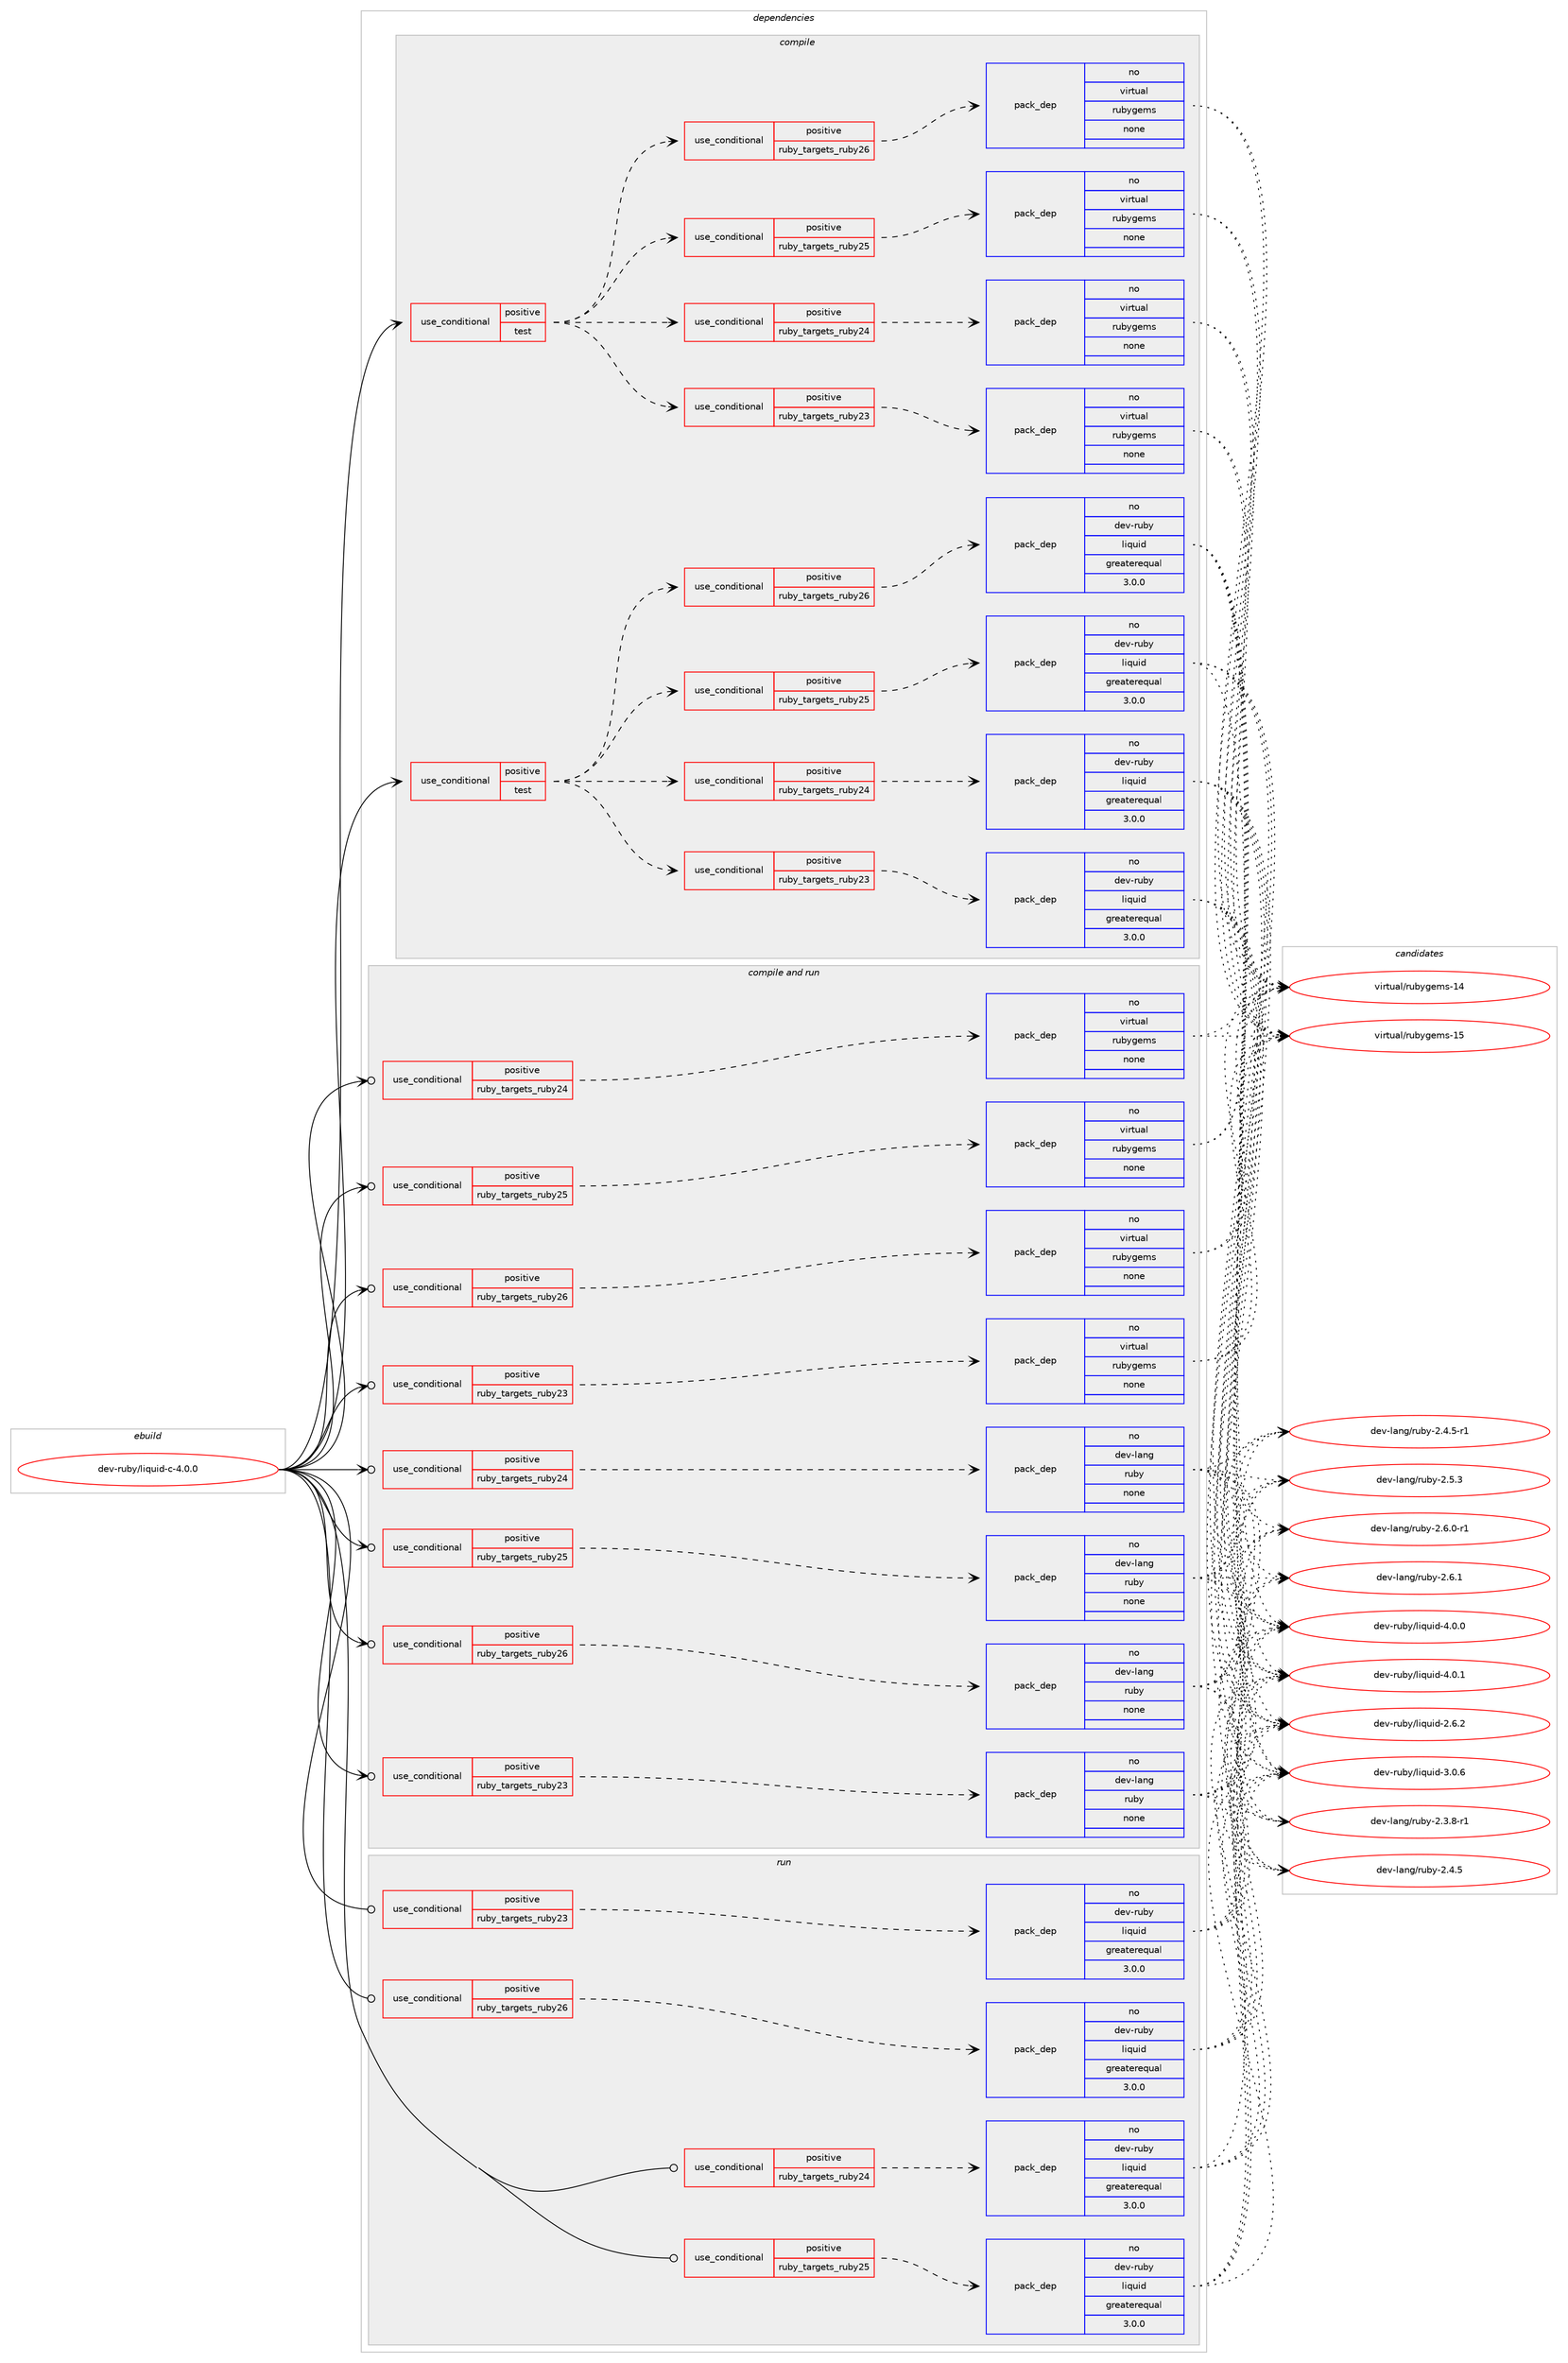 digraph prolog {

# *************
# Graph options
# *************

newrank=true;
concentrate=true;
compound=true;
graph [rankdir=LR,fontname=Helvetica,fontsize=10,ranksep=1.5];#, ranksep=2.5, nodesep=0.2];
edge  [arrowhead=vee];
node  [fontname=Helvetica,fontsize=10];

# **********
# The ebuild
# **********

subgraph cluster_leftcol {
color=gray;
rank=same;
label=<<i>ebuild</i>>;
id [label="dev-ruby/liquid-c-4.0.0", color=red, width=4, href="../dev-ruby/liquid-c-4.0.0.svg"];
}

# ****************
# The dependencies
# ****************

subgraph cluster_midcol {
color=gray;
label=<<i>dependencies</i>>;
subgraph cluster_compile {
fillcolor="#eeeeee";
style=filled;
label=<<i>compile</i>>;
subgraph cond404172 {
dependency1501773 [label=<<TABLE BORDER="0" CELLBORDER="1" CELLSPACING="0" CELLPADDING="4"><TR><TD ROWSPAN="3" CELLPADDING="10">use_conditional</TD></TR><TR><TD>positive</TD></TR><TR><TD>test</TD></TR></TABLE>>, shape=none, color=red];
subgraph cond404173 {
dependency1501774 [label=<<TABLE BORDER="0" CELLBORDER="1" CELLSPACING="0" CELLPADDING="4"><TR><TD ROWSPAN="3" CELLPADDING="10">use_conditional</TD></TR><TR><TD>positive</TD></TR><TR><TD>ruby_targets_ruby23</TD></TR></TABLE>>, shape=none, color=red];
subgraph pack1074140 {
dependency1501775 [label=<<TABLE BORDER="0" CELLBORDER="1" CELLSPACING="0" CELLPADDING="4" WIDTH="220"><TR><TD ROWSPAN="6" CELLPADDING="30">pack_dep</TD></TR><TR><TD WIDTH="110">no</TD></TR><TR><TD>dev-ruby</TD></TR><TR><TD>liquid</TD></TR><TR><TD>greaterequal</TD></TR><TR><TD>3.0.0</TD></TR></TABLE>>, shape=none, color=blue];
}
dependency1501774:e -> dependency1501775:w [weight=20,style="dashed",arrowhead="vee"];
}
dependency1501773:e -> dependency1501774:w [weight=20,style="dashed",arrowhead="vee"];
subgraph cond404174 {
dependency1501776 [label=<<TABLE BORDER="0" CELLBORDER="1" CELLSPACING="0" CELLPADDING="4"><TR><TD ROWSPAN="3" CELLPADDING="10">use_conditional</TD></TR><TR><TD>positive</TD></TR><TR><TD>ruby_targets_ruby24</TD></TR></TABLE>>, shape=none, color=red];
subgraph pack1074141 {
dependency1501777 [label=<<TABLE BORDER="0" CELLBORDER="1" CELLSPACING="0" CELLPADDING="4" WIDTH="220"><TR><TD ROWSPAN="6" CELLPADDING="30">pack_dep</TD></TR><TR><TD WIDTH="110">no</TD></TR><TR><TD>dev-ruby</TD></TR><TR><TD>liquid</TD></TR><TR><TD>greaterequal</TD></TR><TR><TD>3.0.0</TD></TR></TABLE>>, shape=none, color=blue];
}
dependency1501776:e -> dependency1501777:w [weight=20,style="dashed",arrowhead="vee"];
}
dependency1501773:e -> dependency1501776:w [weight=20,style="dashed",arrowhead="vee"];
subgraph cond404175 {
dependency1501778 [label=<<TABLE BORDER="0" CELLBORDER="1" CELLSPACING="0" CELLPADDING="4"><TR><TD ROWSPAN="3" CELLPADDING="10">use_conditional</TD></TR><TR><TD>positive</TD></TR><TR><TD>ruby_targets_ruby25</TD></TR></TABLE>>, shape=none, color=red];
subgraph pack1074142 {
dependency1501779 [label=<<TABLE BORDER="0" CELLBORDER="1" CELLSPACING="0" CELLPADDING="4" WIDTH="220"><TR><TD ROWSPAN="6" CELLPADDING="30">pack_dep</TD></TR><TR><TD WIDTH="110">no</TD></TR><TR><TD>dev-ruby</TD></TR><TR><TD>liquid</TD></TR><TR><TD>greaterequal</TD></TR><TR><TD>3.0.0</TD></TR></TABLE>>, shape=none, color=blue];
}
dependency1501778:e -> dependency1501779:w [weight=20,style="dashed",arrowhead="vee"];
}
dependency1501773:e -> dependency1501778:w [weight=20,style="dashed",arrowhead="vee"];
subgraph cond404176 {
dependency1501780 [label=<<TABLE BORDER="0" CELLBORDER="1" CELLSPACING="0" CELLPADDING="4"><TR><TD ROWSPAN="3" CELLPADDING="10">use_conditional</TD></TR><TR><TD>positive</TD></TR><TR><TD>ruby_targets_ruby26</TD></TR></TABLE>>, shape=none, color=red];
subgraph pack1074143 {
dependency1501781 [label=<<TABLE BORDER="0" CELLBORDER="1" CELLSPACING="0" CELLPADDING="4" WIDTH="220"><TR><TD ROWSPAN="6" CELLPADDING="30">pack_dep</TD></TR><TR><TD WIDTH="110">no</TD></TR><TR><TD>dev-ruby</TD></TR><TR><TD>liquid</TD></TR><TR><TD>greaterequal</TD></TR><TR><TD>3.0.0</TD></TR></TABLE>>, shape=none, color=blue];
}
dependency1501780:e -> dependency1501781:w [weight=20,style="dashed",arrowhead="vee"];
}
dependency1501773:e -> dependency1501780:w [weight=20,style="dashed",arrowhead="vee"];
}
id:e -> dependency1501773:w [weight=20,style="solid",arrowhead="vee"];
subgraph cond404177 {
dependency1501782 [label=<<TABLE BORDER="0" CELLBORDER="1" CELLSPACING="0" CELLPADDING="4"><TR><TD ROWSPAN="3" CELLPADDING="10">use_conditional</TD></TR><TR><TD>positive</TD></TR><TR><TD>test</TD></TR></TABLE>>, shape=none, color=red];
subgraph cond404178 {
dependency1501783 [label=<<TABLE BORDER="0" CELLBORDER="1" CELLSPACING="0" CELLPADDING="4"><TR><TD ROWSPAN="3" CELLPADDING="10">use_conditional</TD></TR><TR><TD>positive</TD></TR><TR><TD>ruby_targets_ruby23</TD></TR></TABLE>>, shape=none, color=red];
subgraph pack1074144 {
dependency1501784 [label=<<TABLE BORDER="0" CELLBORDER="1" CELLSPACING="0" CELLPADDING="4" WIDTH="220"><TR><TD ROWSPAN="6" CELLPADDING="30">pack_dep</TD></TR><TR><TD WIDTH="110">no</TD></TR><TR><TD>virtual</TD></TR><TR><TD>rubygems</TD></TR><TR><TD>none</TD></TR><TR><TD></TD></TR></TABLE>>, shape=none, color=blue];
}
dependency1501783:e -> dependency1501784:w [weight=20,style="dashed",arrowhead="vee"];
}
dependency1501782:e -> dependency1501783:w [weight=20,style="dashed",arrowhead="vee"];
subgraph cond404179 {
dependency1501785 [label=<<TABLE BORDER="0" CELLBORDER="1" CELLSPACING="0" CELLPADDING="4"><TR><TD ROWSPAN="3" CELLPADDING="10">use_conditional</TD></TR><TR><TD>positive</TD></TR><TR><TD>ruby_targets_ruby24</TD></TR></TABLE>>, shape=none, color=red];
subgraph pack1074145 {
dependency1501786 [label=<<TABLE BORDER="0" CELLBORDER="1" CELLSPACING="0" CELLPADDING="4" WIDTH="220"><TR><TD ROWSPAN="6" CELLPADDING="30">pack_dep</TD></TR><TR><TD WIDTH="110">no</TD></TR><TR><TD>virtual</TD></TR><TR><TD>rubygems</TD></TR><TR><TD>none</TD></TR><TR><TD></TD></TR></TABLE>>, shape=none, color=blue];
}
dependency1501785:e -> dependency1501786:w [weight=20,style="dashed",arrowhead="vee"];
}
dependency1501782:e -> dependency1501785:w [weight=20,style="dashed",arrowhead="vee"];
subgraph cond404180 {
dependency1501787 [label=<<TABLE BORDER="0" CELLBORDER="1" CELLSPACING="0" CELLPADDING="4"><TR><TD ROWSPAN="3" CELLPADDING="10">use_conditional</TD></TR><TR><TD>positive</TD></TR><TR><TD>ruby_targets_ruby25</TD></TR></TABLE>>, shape=none, color=red];
subgraph pack1074146 {
dependency1501788 [label=<<TABLE BORDER="0" CELLBORDER="1" CELLSPACING="0" CELLPADDING="4" WIDTH="220"><TR><TD ROWSPAN="6" CELLPADDING="30">pack_dep</TD></TR><TR><TD WIDTH="110">no</TD></TR><TR><TD>virtual</TD></TR><TR><TD>rubygems</TD></TR><TR><TD>none</TD></TR><TR><TD></TD></TR></TABLE>>, shape=none, color=blue];
}
dependency1501787:e -> dependency1501788:w [weight=20,style="dashed",arrowhead="vee"];
}
dependency1501782:e -> dependency1501787:w [weight=20,style="dashed",arrowhead="vee"];
subgraph cond404181 {
dependency1501789 [label=<<TABLE BORDER="0" CELLBORDER="1" CELLSPACING="0" CELLPADDING="4"><TR><TD ROWSPAN="3" CELLPADDING="10">use_conditional</TD></TR><TR><TD>positive</TD></TR><TR><TD>ruby_targets_ruby26</TD></TR></TABLE>>, shape=none, color=red];
subgraph pack1074147 {
dependency1501790 [label=<<TABLE BORDER="0" CELLBORDER="1" CELLSPACING="0" CELLPADDING="4" WIDTH="220"><TR><TD ROWSPAN="6" CELLPADDING="30">pack_dep</TD></TR><TR><TD WIDTH="110">no</TD></TR><TR><TD>virtual</TD></TR><TR><TD>rubygems</TD></TR><TR><TD>none</TD></TR><TR><TD></TD></TR></TABLE>>, shape=none, color=blue];
}
dependency1501789:e -> dependency1501790:w [weight=20,style="dashed",arrowhead="vee"];
}
dependency1501782:e -> dependency1501789:w [weight=20,style="dashed",arrowhead="vee"];
}
id:e -> dependency1501782:w [weight=20,style="solid",arrowhead="vee"];
}
subgraph cluster_compileandrun {
fillcolor="#eeeeee";
style=filled;
label=<<i>compile and run</i>>;
subgraph cond404182 {
dependency1501791 [label=<<TABLE BORDER="0" CELLBORDER="1" CELLSPACING="0" CELLPADDING="4"><TR><TD ROWSPAN="3" CELLPADDING="10">use_conditional</TD></TR><TR><TD>positive</TD></TR><TR><TD>ruby_targets_ruby23</TD></TR></TABLE>>, shape=none, color=red];
subgraph pack1074148 {
dependency1501792 [label=<<TABLE BORDER="0" CELLBORDER="1" CELLSPACING="0" CELLPADDING="4" WIDTH="220"><TR><TD ROWSPAN="6" CELLPADDING="30">pack_dep</TD></TR><TR><TD WIDTH="110">no</TD></TR><TR><TD>dev-lang</TD></TR><TR><TD>ruby</TD></TR><TR><TD>none</TD></TR><TR><TD></TD></TR></TABLE>>, shape=none, color=blue];
}
dependency1501791:e -> dependency1501792:w [weight=20,style="dashed",arrowhead="vee"];
}
id:e -> dependency1501791:w [weight=20,style="solid",arrowhead="odotvee"];
subgraph cond404183 {
dependency1501793 [label=<<TABLE BORDER="0" CELLBORDER="1" CELLSPACING="0" CELLPADDING="4"><TR><TD ROWSPAN="3" CELLPADDING="10">use_conditional</TD></TR><TR><TD>positive</TD></TR><TR><TD>ruby_targets_ruby23</TD></TR></TABLE>>, shape=none, color=red];
subgraph pack1074149 {
dependency1501794 [label=<<TABLE BORDER="0" CELLBORDER="1" CELLSPACING="0" CELLPADDING="4" WIDTH="220"><TR><TD ROWSPAN="6" CELLPADDING="30">pack_dep</TD></TR><TR><TD WIDTH="110">no</TD></TR><TR><TD>virtual</TD></TR><TR><TD>rubygems</TD></TR><TR><TD>none</TD></TR><TR><TD></TD></TR></TABLE>>, shape=none, color=blue];
}
dependency1501793:e -> dependency1501794:w [weight=20,style="dashed",arrowhead="vee"];
}
id:e -> dependency1501793:w [weight=20,style="solid",arrowhead="odotvee"];
subgraph cond404184 {
dependency1501795 [label=<<TABLE BORDER="0" CELLBORDER="1" CELLSPACING="0" CELLPADDING="4"><TR><TD ROWSPAN="3" CELLPADDING="10">use_conditional</TD></TR><TR><TD>positive</TD></TR><TR><TD>ruby_targets_ruby24</TD></TR></TABLE>>, shape=none, color=red];
subgraph pack1074150 {
dependency1501796 [label=<<TABLE BORDER="0" CELLBORDER="1" CELLSPACING="0" CELLPADDING="4" WIDTH="220"><TR><TD ROWSPAN="6" CELLPADDING="30">pack_dep</TD></TR><TR><TD WIDTH="110">no</TD></TR><TR><TD>dev-lang</TD></TR><TR><TD>ruby</TD></TR><TR><TD>none</TD></TR><TR><TD></TD></TR></TABLE>>, shape=none, color=blue];
}
dependency1501795:e -> dependency1501796:w [weight=20,style="dashed",arrowhead="vee"];
}
id:e -> dependency1501795:w [weight=20,style="solid",arrowhead="odotvee"];
subgraph cond404185 {
dependency1501797 [label=<<TABLE BORDER="0" CELLBORDER="1" CELLSPACING="0" CELLPADDING="4"><TR><TD ROWSPAN="3" CELLPADDING="10">use_conditional</TD></TR><TR><TD>positive</TD></TR><TR><TD>ruby_targets_ruby24</TD></TR></TABLE>>, shape=none, color=red];
subgraph pack1074151 {
dependency1501798 [label=<<TABLE BORDER="0" CELLBORDER="1" CELLSPACING="0" CELLPADDING="4" WIDTH="220"><TR><TD ROWSPAN="6" CELLPADDING="30">pack_dep</TD></TR><TR><TD WIDTH="110">no</TD></TR><TR><TD>virtual</TD></TR><TR><TD>rubygems</TD></TR><TR><TD>none</TD></TR><TR><TD></TD></TR></TABLE>>, shape=none, color=blue];
}
dependency1501797:e -> dependency1501798:w [weight=20,style="dashed",arrowhead="vee"];
}
id:e -> dependency1501797:w [weight=20,style="solid",arrowhead="odotvee"];
subgraph cond404186 {
dependency1501799 [label=<<TABLE BORDER="0" CELLBORDER="1" CELLSPACING="0" CELLPADDING="4"><TR><TD ROWSPAN="3" CELLPADDING="10">use_conditional</TD></TR><TR><TD>positive</TD></TR><TR><TD>ruby_targets_ruby25</TD></TR></TABLE>>, shape=none, color=red];
subgraph pack1074152 {
dependency1501800 [label=<<TABLE BORDER="0" CELLBORDER="1" CELLSPACING="0" CELLPADDING="4" WIDTH="220"><TR><TD ROWSPAN="6" CELLPADDING="30">pack_dep</TD></TR><TR><TD WIDTH="110">no</TD></TR><TR><TD>dev-lang</TD></TR><TR><TD>ruby</TD></TR><TR><TD>none</TD></TR><TR><TD></TD></TR></TABLE>>, shape=none, color=blue];
}
dependency1501799:e -> dependency1501800:w [weight=20,style="dashed",arrowhead="vee"];
}
id:e -> dependency1501799:w [weight=20,style="solid",arrowhead="odotvee"];
subgraph cond404187 {
dependency1501801 [label=<<TABLE BORDER="0" CELLBORDER="1" CELLSPACING="0" CELLPADDING="4"><TR><TD ROWSPAN="3" CELLPADDING="10">use_conditional</TD></TR><TR><TD>positive</TD></TR><TR><TD>ruby_targets_ruby25</TD></TR></TABLE>>, shape=none, color=red];
subgraph pack1074153 {
dependency1501802 [label=<<TABLE BORDER="0" CELLBORDER="1" CELLSPACING="0" CELLPADDING="4" WIDTH="220"><TR><TD ROWSPAN="6" CELLPADDING="30">pack_dep</TD></TR><TR><TD WIDTH="110">no</TD></TR><TR><TD>virtual</TD></TR><TR><TD>rubygems</TD></TR><TR><TD>none</TD></TR><TR><TD></TD></TR></TABLE>>, shape=none, color=blue];
}
dependency1501801:e -> dependency1501802:w [weight=20,style="dashed",arrowhead="vee"];
}
id:e -> dependency1501801:w [weight=20,style="solid",arrowhead="odotvee"];
subgraph cond404188 {
dependency1501803 [label=<<TABLE BORDER="0" CELLBORDER="1" CELLSPACING="0" CELLPADDING="4"><TR><TD ROWSPAN="3" CELLPADDING="10">use_conditional</TD></TR><TR><TD>positive</TD></TR><TR><TD>ruby_targets_ruby26</TD></TR></TABLE>>, shape=none, color=red];
subgraph pack1074154 {
dependency1501804 [label=<<TABLE BORDER="0" CELLBORDER="1" CELLSPACING="0" CELLPADDING="4" WIDTH="220"><TR><TD ROWSPAN="6" CELLPADDING="30">pack_dep</TD></TR><TR><TD WIDTH="110">no</TD></TR><TR><TD>dev-lang</TD></TR><TR><TD>ruby</TD></TR><TR><TD>none</TD></TR><TR><TD></TD></TR></TABLE>>, shape=none, color=blue];
}
dependency1501803:e -> dependency1501804:w [weight=20,style="dashed",arrowhead="vee"];
}
id:e -> dependency1501803:w [weight=20,style="solid",arrowhead="odotvee"];
subgraph cond404189 {
dependency1501805 [label=<<TABLE BORDER="0" CELLBORDER="1" CELLSPACING="0" CELLPADDING="4"><TR><TD ROWSPAN="3" CELLPADDING="10">use_conditional</TD></TR><TR><TD>positive</TD></TR><TR><TD>ruby_targets_ruby26</TD></TR></TABLE>>, shape=none, color=red];
subgraph pack1074155 {
dependency1501806 [label=<<TABLE BORDER="0" CELLBORDER="1" CELLSPACING="0" CELLPADDING="4" WIDTH="220"><TR><TD ROWSPAN="6" CELLPADDING="30">pack_dep</TD></TR><TR><TD WIDTH="110">no</TD></TR><TR><TD>virtual</TD></TR><TR><TD>rubygems</TD></TR><TR><TD>none</TD></TR><TR><TD></TD></TR></TABLE>>, shape=none, color=blue];
}
dependency1501805:e -> dependency1501806:w [weight=20,style="dashed",arrowhead="vee"];
}
id:e -> dependency1501805:w [weight=20,style="solid",arrowhead="odotvee"];
}
subgraph cluster_run {
fillcolor="#eeeeee";
style=filled;
label=<<i>run</i>>;
subgraph cond404190 {
dependency1501807 [label=<<TABLE BORDER="0" CELLBORDER="1" CELLSPACING="0" CELLPADDING="4"><TR><TD ROWSPAN="3" CELLPADDING="10">use_conditional</TD></TR><TR><TD>positive</TD></TR><TR><TD>ruby_targets_ruby23</TD></TR></TABLE>>, shape=none, color=red];
subgraph pack1074156 {
dependency1501808 [label=<<TABLE BORDER="0" CELLBORDER="1" CELLSPACING="0" CELLPADDING="4" WIDTH="220"><TR><TD ROWSPAN="6" CELLPADDING="30">pack_dep</TD></TR><TR><TD WIDTH="110">no</TD></TR><TR><TD>dev-ruby</TD></TR><TR><TD>liquid</TD></TR><TR><TD>greaterequal</TD></TR><TR><TD>3.0.0</TD></TR></TABLE>>, shape=none, color=blue];
}
dependency1501807:e -> dependency1501808:w [weight=20,style="dashed",arrowhead="vee"];
}
id:e -> dependency1501807:w [weight=20,style="solid",arrowhead="odot"];
subgraph cond404191 {
dependency1501809 [label=<<TABLE BORDER="0" CELLBORDER="1" CELLSPACING="0" CELLPADDING="4"><TR><TD ROWSPAN="3" CELLPADDING="10">use_conditional</TD></TR><TR><TD>positive</TD></TR><TR><TD>ruby_targets_ruby24</TD></TR></TABLE>>, shape=none, color=red];
subgraph pack1074157 {
dependency1501810 [label=<<TABLE BORDER="0" CELLBORDER="1" CELLSPACING="0" CELLPADDING="4" WIDTH="220"><TR><TD ROWSPAN="6" CELLPADDING="30">pack_dep</TD></TR><TR><TD WIDTH="110">no</TD></TR><TR><TD>dev-ruby</TD></TR><TR><TD>liquid</TD></TR><TR><TD>greaterequal</TD></TR><TR><TD>3.0.0</TD></TR></TABLE>>, shape=none, color=blue];
}
dependency1501809:e -> dependency1501810:w [weight=20,style="dashed",arrowhead="vee"];
}
id:e -> dependency1501809:w [weight=20,style="solid",arrowhead="odot"];
subgraph cond404192 {
dependency1501811 [label=<<TABLE BORDER="0" CELLBORDER="1" CELLSPACING="0" CELLPADDING="4"><TR><TD ROWSPAN="3" CELLPADDING="10">use_conditional</TD></TR><TR><TD>positive</TD></TR><TR><TD>ruby_targets_ruby25</TD></TR></TABLE>>, shape=none, color=red];
subgraph pack1074158 {
dependency1501812 [label=<<TABLE BORDER="0" CELLBORDER="1" CELLSPACING="0" CELLPADDING="4" WIDTH="220"><TR><TD ROWSPAN="6" CELLPADDING="30">pack_dep</TD></TR><TR><TD WIDTH="110">no</TD></TR><TR><TD>dev-ruby</TD></TR><TR><TD>liquid</TD></TR><TR><TD>greaterequal</TD></TR><TR><TD>3.0.0</TD></TR></TABLE>>, shape=none, color=blue];
}
dependency1501811:e -> dependency1501812:w [weight=20,style="dashed",arrowhead="vee"];
}
id:e -> dependency1501811:w [weight=20,style="solid",arrowhead="odot"];
subgraph cond404193 {
dependency1501813 [label=<<TABLE BORDER="0" CELLBORDER="1" CELLSPACING="0" CELLPADDING="4"><TR><TD ROWSPAN="3" CELLPADDING="10">use_conditional</TD></TR><TR><TD>positive</TD></TR><TR><TD>ruby_targets_ruby26</TD></TR></TABLE>>, shape=none, color=red];
subgraph pack1074159 {
dependency1501814 [label=<<TABLE BORDER="0" CELLBORDER="1" CELLSPACING="0" CELLPADDING="4" WIDTH="220"><TR><TD ROWSPAN="6" CELLPADDING="30">pack_dep</TD></TR><TR><TD WIDTH="110">no</TD></TR><TR><TD>dev-ruby</TD></TR><TR><TD>liquid</TD></TR><TR><TD>greaterequal</TD></TR><TR><TD>3.0.0</TD></TR></TABLE>>, shape=none, color=blue];
}
dependency1501813:e -> dependency1501814:w [weight=20,style="dashed",arrowhead="vee"];
}
id:e -> dependency1501813:w [weight=20,style="solid",arrowhead="odot"];
}
}

# **************
# The candidates
# **************

subgraph cluster_choices {
rank=same;
color=gray;
label=<<i>candidates</i>>;

subgraph choice1074140 {
color=black;
nodesep=1;
choice100101118451141179812147108105113117105100455046544650 [label="dev-ruby/liquid-2.6.2", color=red, width=4,href="../dev-ruby/liquid-2.6.2.svg"];
choice100101118451141179812147108105113117105100455146484654 [label="dev-ruby/liquid-3.0.6", color=red, width=4,href="../dev-ruby/liquid-3.0.6.svg"];
choice100101118451141179812147108105113117105100455246484648 [label="dev-ruby/liquid-4.0.0", color=red, width=4,href="../dev-ruby/liquid-4.0.0.svg"];
choice100101118451141179812147108105113117105100455246484649 [label="dev-ruby/liquid-4.0.1", color=red, width=4,href="../dev-ruby/liquid-4.0.1.svg"];
dependency1501775:e -> choice100101118451141179812147108105113117105100455046544650:w [style=dotted,weight="100"];
dependency1501775:e -> choice100101118451141179812147108105113117105100455146484654:w [style=dotted,weight="100"];
dependency1501775:e -> choice100101118451141179812147108105113117105100455246484648:w [style=dotted,weight="100"];
dependency1501775:e -> choice100101118451141179812147108105113117105100455246484649:w [style=dotted,weight="100"];
}
subgraph choice1074141 {
color=black;
nodesep=1;
choice100101118451141179812147108105113117105100455046544650 [label="dev-ruby/liquid-2.6.2", color=red, width=4,href="../dev-ruby/liquid-2.6.2.svg"];
choice100101118451141179812147108105113117105100455146484654 [label="dev-ruby/liquid-3.0.6", color=red, width=4,href="../dev-ruby/liquid-3.0.6.svg"];
choice100101118451141179812147108105113117105100455246484648 [label="dev-ruby/liquid-4.0.0", color=red, width=4,href="../dev-ruby/liquid-4.0.0.svg"];
choice100101118451141179812147108105113117105100455246484649 [label="dev-ruby/liquid-4.0.1", color=red, width=4,href="../dev-ruby/liquid-4.0.1.svg"];
dependency1501777:e -> choice100101118451141179812147108105113117105100455046544650:w [style=dotted,weight="100"];
dependency1501777:e -> choice100101118451141179812147108105113117105100455146484654:w [style=dotted,weight="100"];
dependency1501777:e -> choice100101118451141179812147108105113117105100455246484648:w [style=dotted,weight="100"];
dependency1501777:e -> choice100101118451141179812147108105113117105100455246484649:w [style=dotted,weight="100"];
}
subgraph choice1074142 {
color=black;
nodesep=1;
choice100101118451141179812147108105113117105100455046544650 [label="dev-ruby/liquid-2.6.2", color=red, width=4,href="../dev-ruby/liquid-2.6.2.svg"];
choice100101118451141179812147108105113117105100455146484654 [label="dev-ruby/liquid-3.0.6", color=red, width=4,href="../dev-ruby/liquid-3.0.6.svg"];
choice100101118451141179812147108105113117105100455246484648 [label="dev-ruby/liquid-4.0.0", color=red, width=4,href="../dev-ruby/liquid-4.0.0.svg"];
choice100101118451141179812147108105113117105100455246484649 [label="dev-ruby/liquid-4.0.1", color=red, width=4,href="../dev-ruby/liquid-4.0.1.svg"];
dependency1501779:e -> choice100101118451141179812147108105113117105100455046544650:w [style=dotted,weight="100"];
dependency1501779:e -> choice100101118451141179812147108105113117105100455146484654:w [style=dotted,weight="100"];
dependency1501779:e -> choice100101118451141179812147108105113117105100455246484648:w [style=dotted,weight="100"];
dependency1501779:e -> choice100101118451141179812147108105113117105100455246484649:w [style=dotted,weight="100"];
}
subgraph choice1074143 {
color=black;
nodesep=1;
choice100101118451141179812147108105113117105100455046544650 [label="dev-ruby/liquid-2.6.2", color=red, width=4,href="../dev-ruby/liquid-2.6.2.svg"];
choice100101118451141179812147108105113117105100455146484654 [label="dev-ruby/liquid-3.0.6", color=red, width=4,href="../dev-ruby/liquid-3.0.6.svg"];
choice100101118451141179812147108105113117105100455246484648 [label="dev-ruby/liquid-4.0.0", color=red, width=4,href="../dev-ruby/liquid-4.0.0.svg"];
choice100101118451141179812147108105113117105100455246484649 [label="dev-ruby/liquid-4.0.1", color=red, width=4,href="../dev-ruby/liquid-4.0.1.svg"];
dependency1501781:e -> choice100101118451141179812147108105113117105100455046544650:w [style=dotted,weight="100"];
dependency1501781:e -> choice100101118451141179812147108105113117105100455146484654:w [style=dotted,weight="100"];
dependency1501781:e -> choice100101118451141179812147108105113117105100455246484648:w [style=dotted,weight="100"];
dependency1501781:e -> choice100101118451141179812147108105113117105100455246484649:w [style=dotted,weight="100"];
}
subgraph choice1074144 {
color=black;
nodesep=1;
choice118105114116117971084711411798121103101109115454952 [label="virtual/rubygems-14", color=red, width=4,href="../virtual/rubygems-14.svg"];
choice118105114116117971084711411798121103101109115454953 [label="virtual/rubygems-15", color=red, width=4,href="../virtual/rubygems-15.svg"];
dependency1501784:e -> choice118105114116117971084711411798121103101109115454952:w [style=dotted,weight="100"];
dependency1501784:e -> choice118105114116117971084711411798121103101109115454953:w [style=dotted,weight="100"];
}
subgraph choice1074145 {
color=black;
nodesep=1;
choice118105114116117971084711411798121103101109115454952 [label="virtual/rubygems-14", color=red, width=4,href="../virtual/rubygems-14.svg"];
choice118105114116117971084711411798121103101109115454953 [label="virtual/rubygems-15", color=red, width=4,href="../virtual/rubygems-15.svg"];
dependency1501786:e -> choice118105114116117971084711411798121103101109115454952:w [style=dotted,weight="100"];
dependency1501786:e -> choice118105114116117971084711411798121103101109115454953:w [style=dotted,weight="100"];
}
subgraph choice1074146 {
color=black;
nodesep=1;
choice118105114116117971084711411798121103101109115454952 [label="virtual/rubygems-14", color=red, width=4,href="../virtual/rubygems-14.svg"];
choice118105114116117971084711411798121103101109115454953 [label="virtual/rubygems-15", color=red, width=4,href="../virtual/rubygems-15.svg"];
dependency1501788:e -> choice118105114116117971084711411798121103101109115454952:w [style=dotted,weight="100"];
dependency1501788:e -> choice118105114116117971084711411798121103101109115454953:w [style=dotted,weight="100"];
}
subgraph choice1074147 {
color=black;
nodesep=1;
choice118105114116117971084711411798121103101109115454952 [label="virtual/rubygems-14", color=red, width=4,href="../virtual/rubygems-14.svg"];
choice118105114116117971084711411798121103101109115454953 [label="virtual/rubygems-15", color=red, width=4,href="../virtual/rubygems-15.svg"];
dependency1501790:e -> choice118105114116117971084711411798121103101109115454952:w [style=dotted,weight="100"];
dependency1501790:e -> choice118105114116117971084711411798121103101109115454953:w [style=dotted,weight="100"];
}
subgraph choice1074148 {
color=black;
nodesep=1;
choice100101118451089711010347114117981214550465146564511449 [label="dev-lang/ruby-2.3.8-r1", color=red, width=4,href="../dev-lang/ruby-2.3.8-r1.svg"];
choice10010111845108971101034711411798121455046524653 [label="dev-lang/ruby-2.4.5", color=red, width=4,href="../dev-lang/ruby-2.4.5.svg"];
choice100101118451089711010347114117981214550465246534511449 [label="dev-lang/ruby-2.4.5-r1", color=red, width=4,href="../dev-lang/ruby-2.4.5-r1.svg"];
choice10010111845108971101034711411798121455046534651 [label="dev-lang/ruby-2.5.3", color=red, width=4,href="../dev-lang/ruby-2.5.3.svg"];
choice100101118451089711010347114117981214550465446484511449 [label="dev-lang/ruby-2.6.0-r1", color=red, width=4,href="../dev-lang/ruby-2.6.0-r1.svg"];
choice10010111845108971101034711411798121455046544649 [label="dev-lang/ruby-2.6.1", color=red, width=4,href="../dev-lang/ruby-2.6.1.svg"];
dependency1501792:e -> choice100101118451089711010347114117981214550465146564511449:w [style=dotted,weight="100"];
dependency1501792:e -> choice10010111845108971101034711411798121455046524653:w [style=dotted,weight="100"];
dependency1501792:e -> choice100101118451089711010347114117981214550465246534511449:w [style=dotted,weight="100"];
dependency1501792:e -> choice10010111845108971101034711411798121455046534651:w [style=dotted,weight="100"];
dependency1501792:e -> choice100101118451089711010347114117981214550465446484511449:w [style=dotted,weight="100"];
dependency1501792:e -> choice10010111845108971101034711411798121455046544649:w [style=dotted,weight="100"];
}
subgraph choice1074149 {
color=black;
nodesep=1;
choice118105114116117971084711411798121103101109115454952 [label="virtual/rubygems-14", color=red, width=4,href="../virtual/rubygems-14.svg"];
choice118105114116117971084711411798121103101109115454953 [label="virtual/rubygems-15", color=red, width=4,href="../virtual/rubygems-15.svg"];
dependency1501794:e -> choice118105114116117971084711411798121103101109115454952:w [style=dotted,weight="100"];
dependency1501794:e -> choice118105114116117971084711411798121103101109115454953:w [style=dotted,weight="100"];
}
subgraph choice1074150 {
color=black;
nodesep=1;
choice100101118451089711010347114117981214550465146564511449 [label="dev-lang/ruby-2.3.8-r1", color=red, width=4,href="../dev-lang/ruby-2.3.8-r1.svg"];
choice10010111845108971101034711411798121455046524653 [label="dev-lang/ruby-2.4.5", color=red, width=4,href="../dev-lang/ruby-2.4.5.svg"];
choice100101118451089711010347114117981214550465246534511449 [label="dev-lang/ruby-2.4.5-r1", color=red, width=4,href="../dev-lang/ruby-2.4.5-r1.svg"];
choice10010111845108971101034711411798121455046534651 [label="dev-lang/ruby-2.5.3", color=red, width=4,href="../dev-lang/ruby-2.5.3.svg"];
choice100101118451089711010347114117981214550465446484511449 [label="dev-lang/ruby-2.6.0-r1", color=red, width=4,href="../dev-lang/ruby-2.6.0-r1.svg"];
choice10010111845108971101034711411798121455046544649 [label="dev-lang/ruby-2.6.1", color=red, width=4,href="../dev-lang/ruby-2.6.1.svg"];
dependency1501796:e -> choice100101118451089711010347114117981214550465146564511449:w [style=dotted,weight="100"];
dependency1501796:e -> choice10010111845108971101034711411798121455046524653:w [style=dotted,weight="100"];
dependency1501796:e -> choice100101118451089711010347114117981214550465246534511449:w [style=dotted,weight="100"];
dependency1501796:e -> choice10010111845108971101034711411798121455046534651:w [style=dotted,weight="100"];
dependency1501796:e -> choice100101118451089711010347114117981214550465446484511449:w [style=dotted,weight="100"];
dependency1501796:e -> choice10010111845108971101034711411798121455046544649:w [style=dotted,weight="100"];
}
subgraph choice1074151 {
color=black;
nodesep=1;
choice118105114116117971084711411798121103101109115454952 [label="virtual/rubygems-14", color=red, width=4,href="../virtual/rubygems-14.svg"];
choice118105114116117971084711411798121103101109115454953 [label="virtual/rubygems-15", color=red, width=4,href="../virtual/rubygems-15.svg"];
dependency1501798:e -> choice118105114116117971084711411798121103101109115454952:w [style=dotted,weight="100"];
dependency1501798:e -> choice118105114116117971084711411798121103101109115454953:w [style=dotted,weight="100"];
}
subgraph choice1074152 {
color=black;
nodesep=1;
choice100101118451089711010347114117981214550465146564511449 [label="dev-lang/ruby-2.3.8-r1", color=red, width=4,href="../dev-lang/ruby-2.3.8-r1.svg"];
choice10010111845108971101034711411798121455046524653 [label="dev-lang/ruby-2.4.5", color=red, width=4,href="../dev-lang/ruby-2.4.5.svg"];
choice100101118451089711010347114117981214550465246534511449 [label="dev-lang/ruby-2.4.5-r1", color=red, width=4,href="../dev-lang/ruby-2.4.5-r1.svg"];
choice10010111845108971101034711411798121455046534651 [label="dev-lang/ruby-2.5.3", color=red, width=4,href="../dev-lang/ruby-2.5.3.svg"];
choice100101118451089711010347114117981214550465446484511449 [label="dev-lang/ruby-2.6.0-r1", color=red, width=4,href="../dev-lang/ruby-2.6.0-r1.svg"];
choice10010111845108971101034711411798121455046544649 [label="dev-lang/ruby-2.6.1", color=red, width=4,href="../dev-lang/ruby-2.6.1.svg"];
dependency1501800:e -> choice100101118451089711010347114117981214550465146564511449:w [style=dotted,weight="100"];
dependency1501800:e -> choice10010111845108971101034711411798121455046524653:w [style=dotted,weight="100"];
dependency1501800:e -> choice100101118451089711010347114117981214550465246534511449:w [style=dotted,weight="100"];
dependency1501800:e -> choice10010111845108971101034711411798121455046534651:w [style=dotted,weight="100"];
dependency1501800:e -> choice100101118451089711010347114117981214550465446484511449:w [style=dotted,weight="100"];
dependency1501800:e -> choice10010111845108971101034711411798121455046544649:w [style=dotted,weight="100"];
}
subgraph choice1074153 {
color=black;
nodesep=1;
choice118105114116117971084711411798121103101109115454952 [label="virtual/rubygems-14", color=red, width=4,href="../virtual/rubygems-14.svg"];
choice118105114116117971084711411798121103101109115454953 [label="virtual/rubygems-15", color=red, width=4,href="../virtual/rubygems-15.svg"];
dependency1501802:e -> choice118105114116117971084711411798121103101109115454952:w [style=dotted,weight="100"];
dependency1501802:e -> choice118105114116117971084711411798121103101109115454953:w [style=dotted,weight="100"];
}
subgraph choice1074154 {
color=black;
nodesep=1;
choice100101118451089711010347114117981214550465146564511449 [label="dev-lang/ruby-2.3.8-r1", color=red, width=4,href="../dev-lang/ruby-2.3.8-r1.svg"];
choice10010111845108971101034711411798121455046524653 [label="dev-lang/ruby-2.4.5", color=red, width=4,href="../dev-lang/ruby-2.4.5.svg"];
choice100101118451089711010347114117981214550465246534511449 [label="dev-lang/ruby-2.4.5-r1", color=red, width=4,href="../dev-lang/ruby-2.4.5-r1.svg"];
choice10010111845108971101034711411798121455046534651 [label="dev-lang/ruby-2.5.3", color=red, width=4,href="../dev-lang/ruby-2.5.3.svg"];
choice100101118451089711010347114117981214550465446484511449 [label="dev-lang/ruby-2.6.0-r1", color=red, width=4,href="../dev-lang/ruby-2.6.0-r1.svg"];
choice10010111845108971101034711411798121455046544649 [label="dev-lang/ruby-2.6.1", color=red, width=4,href="../dev-lang/ruby-2.6.1.svg"];
dependency1501804:e -> choice100101118451089711010347114117981214550465146564511449:w [style=dotted,weight="100"];
dependency1501804:e -> choice10010111845108971101034711411798121455046524653:w [style=dotted,weight="100"];
dependency1501804:e -> choice100101118451089711010347114117981214550465246534511449:w [style=dotted,weight="100"];
dependency1501804:e -> choice10010111845108971101034711411798121455046534651:w [style=dotted,weight="100"];
dependency1501804:e -> choice100101118451089711010347114117981214550465446484511449:w [style=dotted,weight="100"];
dependency1501804:e -> choice10010111845108971101034711411798121455046544649:w [style=dotted,weight="100"];
}
subgraph choice1074155 {
color=black;
nodesep=1;
choice118105114116117971084711411798121103101109115454952 [label="virtual/rubygems-14", color=red, width=4,href="../virtual/rubygems-14.svg"];
choice118105114116117971084711411798121103101109115454953 [label="virtual/rubygems-15", color=red, width=4,href="../virtual/rubygems-15.svg"];
dependency1501806:e -> choice118105114116117971084711411798121103101109115454952:w [style=dotted,weight="100"];
dependency1501806:e -> choice118105114116117971084711411798121103101109115454953:w [style=dotted,weight="100"];
}
subgraph choice1074156 {
color=black;
nodesep=1;
choice100101118451141179812147108105113117105100455046544650 [label="dev-ruby/liquid-2.6.2", color=red, width=4,href="../dev-ruby/liquid-2.6.2.svg"];
choice100101118451141179812147108105113117105100455146484654 [label="dev-ruby/liquid-3.0.6", color=red, width=4,href="../dev-ruby/liquid-3.0.6.svg"];
choice100101118451141179812147108105113117105100455246484648 [label="dev-ruby/liquid-4.0.0", color=red, width=4,href="../dev-ruby/liquid-4.0.0.svg"];
choice100101118451141179812147108105113117105100455246484649 [label="dev-ruby/liquid-4.0.1", color=red, width=4,href="../dev-ruby/liquid-4.0.1.svg"];
dependency1501808:e -> choice100101118451141179812147108105113117105100455046544650:w [style=dotted,weight="100"];
dependency1501808:e -> choice100101118451141179812147108105113117105100455146484654:w [style=dotted,weight="100"];
dependency1501808:e -> choice100101118451141179812147108105113117105100455246484648:w [style=dotted,weight="100"];
dependency1501808:e -> choice100101118451141179812147108105113117105100455246484649:w [style=dotted,weight="100"];
}
subgraph choice1074157 {
color=black;
nodesep=1;
choice100101118451141179812147108105113117105100455046544650 [label="dev-ruby/liquid-2.6.2", color=red, width=4,href="../dev-ruby/liquid-2.6.2.svg"];
choice100101118451141179812147108105113117105100455146484654 [label="dev-ruby/liquid-3.0.6", color=red, width=4,href="../dev-ruby/liquid-3.0.6.svg"];
choice100101118451141179812147108105113117105100455246484648 [label="dev-ruby/liquid-4.0.0", color=red, width=4,href="../dev-ruby/liquid-4.0.0.svg"];
choice100101118451141179812147108105113117105100455246484649 [label="dev-ruby/liquid-4.0.1", color=red, width=4,href="../dev-ruby/liquid-4.0.1.svg"];
dependency1501810:e -> choice100101118451141179812147108105113117105100455046544650:w [style=dotted,weight="100"];
dependency1501810:e -> choice100101118451141179812147108105113117105100455146484654:w [style=dotted,weight="100"];
dependency1501810:e -> choice100101118451141179812147108105113117105100455246484648:w [style=dotted,weight="100"];
dependency1501810:e -> choice100101118451141179812147108105113117105100455246484649:w [style=dotted,weight="100"];
}
subgraph choice1074158 {
color=black;
nodesep=1;
choice100101118451141179812147108105113117105100455046544650 [label="dev-ruby/liquid-2.6.2", color=red, width=4,href="../dev-ruby/liquid-2.6.2.svg"];
choice100101118451141179812147108105113117105100455146484654 [label="dev-ruby/liquid-3.0.6", color=red, width=4,href="../dev-ruby/liquid-3.0.6.svg"];
choice100101118451141179812147108105113117105100455246484648 [label="dev-ruby/liquid-4.0.0", color=red, width=4,href="../dev-ruby/liquid-4.0.0.svg"];
choice100101118451141179812147108105113117105100455246484649 [label="dev-ruby/liquid-4.0.1", color=red, width=4,href="../dev-ruby/liquid-4.0.1.svg"];
dependency1501812:e -> choice100101118451141179812147108105113117105100455046544650:w [style=dotted,weight="100"];
dependency1501812:e -> choice100101118451141179812147108105113117105100455146484654:w [style=dotted,weight="100"];
dependency1501812:e -> choice100101118451141179812147108105113117105100455246484648:w [style=dotted,weight="100"];
dependency1501812:e -> choice100101118451141179812147108105113117105100455246484649:w [style=dotted,weight="100"];
}
subgraph choice1074159 {
color=black;
nodesep=1;
choice100101118451141179812147108105113117105100455046544650 [label="dev-ruby/liquid-2.6.2", color=red, width=4,href="../dev-ruby/liquid-2.6.2.svg"];
choice100101118451141179812147108105113117105100455146484654 [label="dev-ruby/liquid-3.0.6", color=red, width=4,href="../dev-ruby/liquid-3.0.6.svg"];
choice100101118451141179812147108105113117105100455246484648 [label="dev-ruby/liquid-4.0.0", color=red, width=4,href="../dev-ruby/liquid-4.0.0.svg"];
choice100101118451141179812147108105113117105100455246484649 [label="dev-ruby/liquid-4.0.1", color=red, width=4,href="../dev-ruby/liquid-4.0.1.svg"];
dependency1501814:e -> choice100101118451141179812147108105113117105100455046544650:w [style=dotted,weight="100"];
dependency1501814:e -> choice100101118451141179812147108105113117105100455146484654:w [style=dotted,weight="100"];
dependency1501814:e -> choice100101118451141179812147108105113117105100455246484648:w [style=dotted,weight="100"];
dependency1501814:e -> choice100101118451141179812147108105113117105100455246484649:w [style=dotted,weight="100"];
}
}

}
